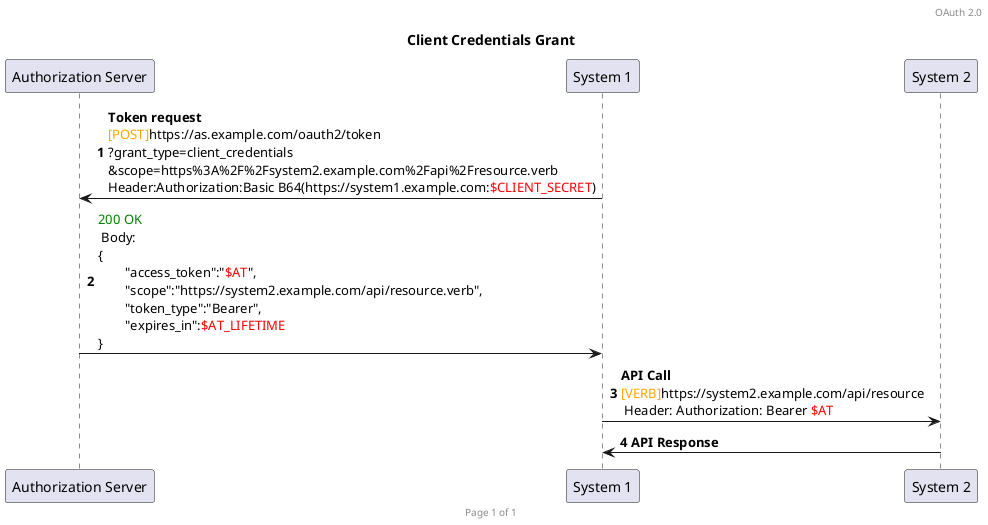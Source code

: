 @startuml

header OAuth 2.0 
footer Page %page% of %lastpage%

title Client Credentials Grant
autonumber

participant Auth as "Authorization Server"
participant 1 as "System 1"
participant 2 as "System 2"

1 -> Auth : **Token request**\n<font color=orange>[POST]</font>https://as.example.com/oauth2/token\n?grant_type=client_credentials\n&scope=https%3A%2F%2Fsystem2.example.com%2Fapi%2Fresource.verb\nHeader:Authorization:Basic B64(https://system1.example.com:<font color=red>$CLIENT_SECRET</font>)
Auth -> 1 : <font color=green>200 OK</font> \n Body: \n{\n\t"access_token":"<font color=red>$AT</font>",\n\t"scope":"https://system2.example.com/api/resource.verb",\n\t"token_type":"Bearer",\n\t"expires_in":<font color=red>$AT_LIFETIME</font>\n}

1 -> 2 : **API Call** \n<font color=orange>[VERB]</font>https://system2.example.com/api/resource\n Header: Authorization: Bearer <font color=red>$AT</font>
2 -> 1 : **API Response**
@enduml
